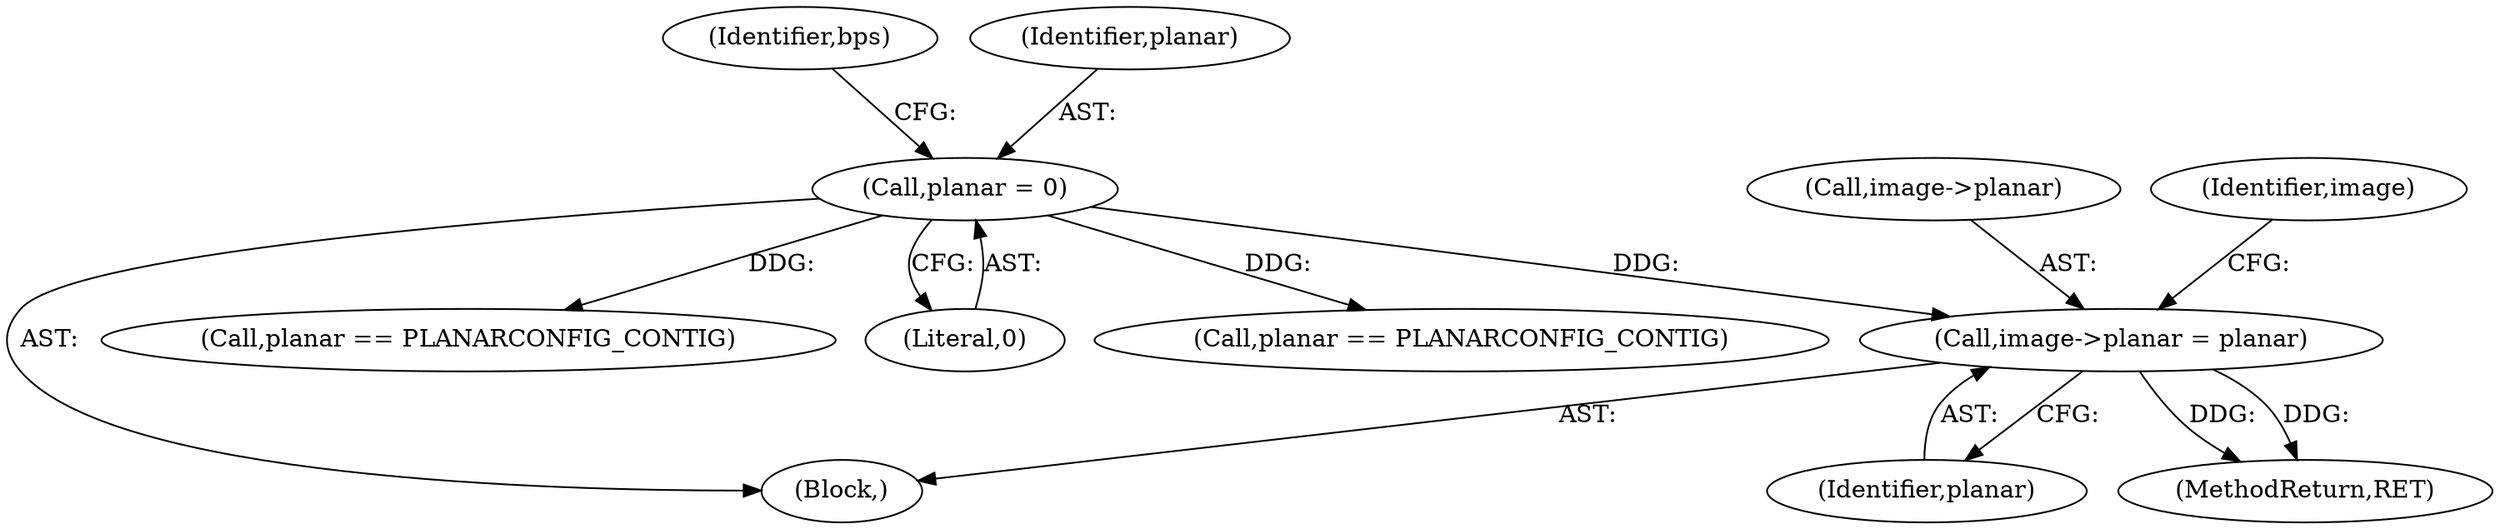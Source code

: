 digraph "0_libtiff_83a4b92815ea04969d494416eaae3d4c6b338e4a#diff-c8b4b355f9b5c06d585b23138e1c185f_5@pointer" {
"1000434" [label="(Call,image->planar = planar)"];
"1000151" [label="(Call,planar = 0)"];
"1000438" [label="(Identifier,planar)"];
"1001064" [label="(Call,planar == PLANARCONFIG_CONTIG)"];
"1000151" [label="(Call,planar = 0)"];
"1000156" [label="(Identifier,bps)"];
"1000132" [label="(Block,)"];
"1001101" [label="(Call,planar == PLANARCONFIG_CONTIG)"];
"1000435" [label="(Call,image->planar)"];
"1000153" [label="(Literal,0)"];
"1000434" [label="(Call,image->planar = planar)"];
"1000152" [label="(Identifier,planar)"];
"1001214" [label="(MethodReturn,RET)"];
"1000441" [label="(Identifier,image)"];
"1000434" -> "1000132"  [label="AST: "];
"1000434" -> "1000438"  [label="CFG: "];
"1000435" -> "1000434"  [label="AST: "];
"1000438" -> "1000434"  [label="AST: "];
"1000441" -> "1000434"  [label="CFG: "];
"1000434" -> "1001214"  [label="DDG: "];
"1000434" -> "1001214"  [label="DDG: "];
"1000151" -> "1000434"  [label="DDG: "];
"1000151" -> "1000132"  [label="AST: "];
"1000151" -> "1000153"  [label="CFG: "];
"1000152" -> "1000151"  [label="AST: "];
"1000153" -> "1000151"  [label="AST: "];
"1000156" -> "1000151"  [label="CFG: "];
"1000151" -> "1001064"  [label="DDG: "];
"1000151" -> "1001101"  [label="DDG: "];
}
